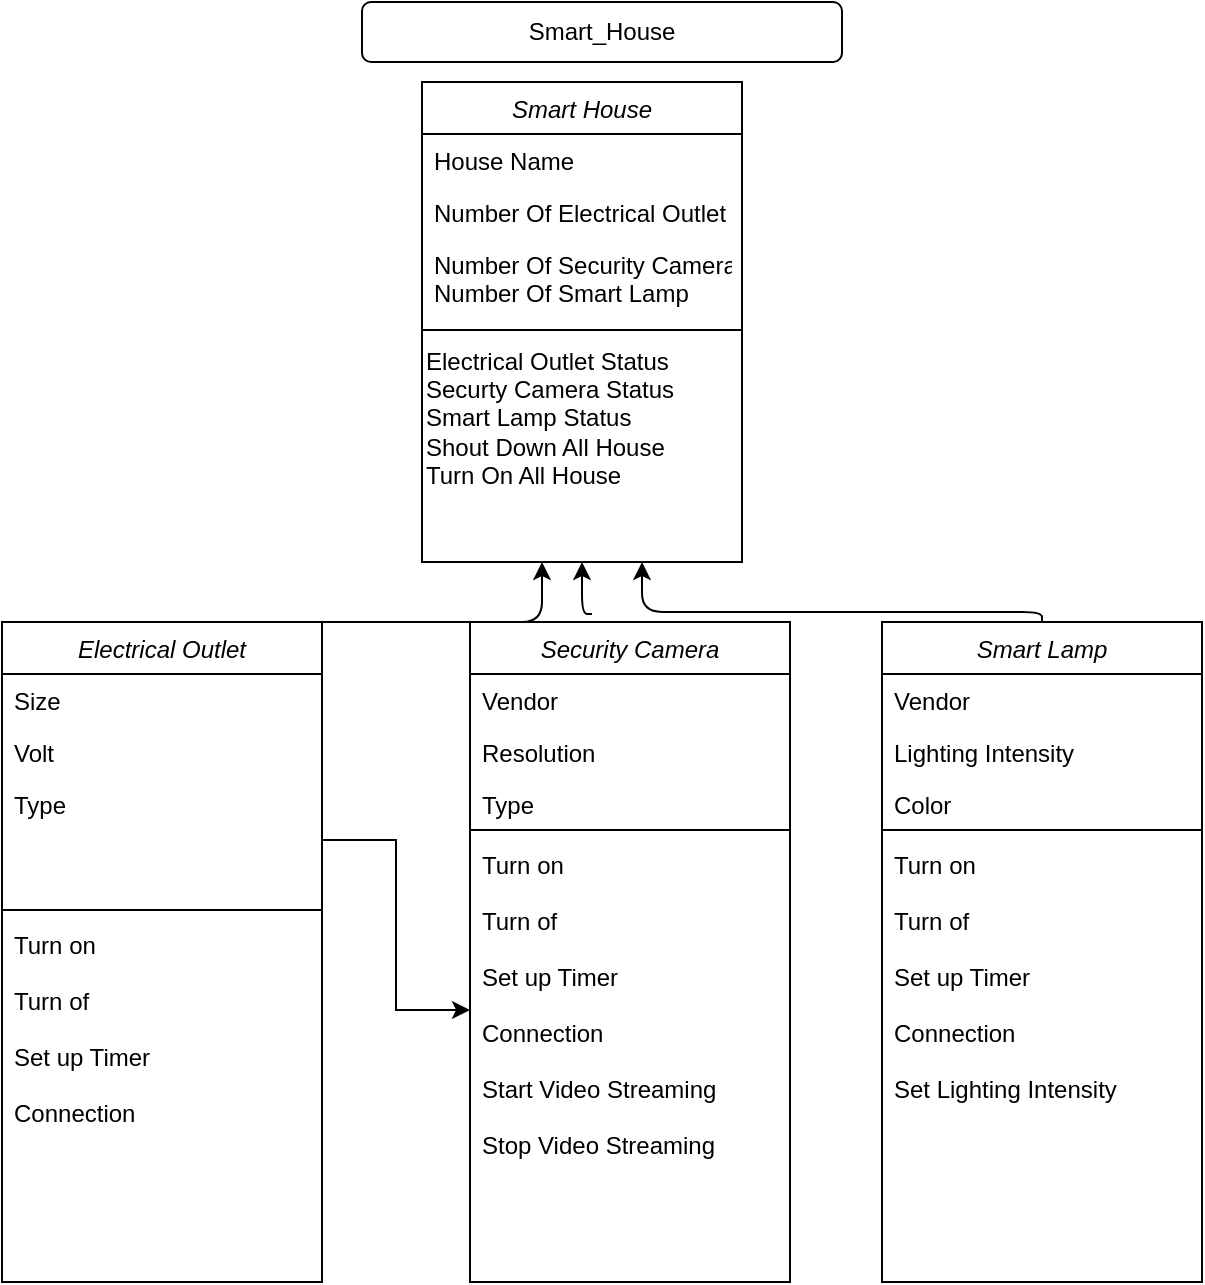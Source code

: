 <mxfile version="13.2.6" type="github"><diagram id="C5RBs43oDa-KdzZeNtuy" name="Page-1"><mxGraphModel dx="1102" dy="865" grid="1" gridSize="10" guides="1" tooltips="1" connect="1" arrows="1" fold="1" page="1" pageScale="1" pageWidth="827" pageHeight="1169" math="0" shadow="0"><root><mxCell id="WIyWlLk6GJQsqaUBKTNV-0"/><mxCell id="WIyWlLk6GJQsqaUBKTNV-1" parent="WIyWlLk6GJQsqaUBKTNV-0"/><mxCell id="1u7YOL7ZIlXmBa8SRxM7-0" value="Smart_House" style="rounded=1;whiteSpace=wrap;html=1;" vertex="1" parent="WIyWlLk6GJQsqaUBKTNV-1"><mxGeometry x="300" y="40" width="240" height="30" as="geometry"/></mxCell><mxCell id="zkfFHV4jXpPFQw0GAbJ--0" value="Electrical Outlet" style="swimlane;fontStyle=2;align=center;verticalAlign=top;childLayout=stackLayout;horizontal=1;startSize=26;horizontalStack=0;resizeParent=1;resizeLast=0;collapsible=1;marginBottom=0;rounded=0;shadow=0;strokeWidth=1;" parent="WIyWlLk6GJQsqaUBKTNV-1" vertex="1"><mxGeometry x="120" y="350" width="160" height="330" as="geometry"><mxRectangle x="230" y="140" width="160" height="26" as="alternateBounds"/></mxGeometry></mxCell><mxCell id="zkfFHV4jXpPFQw0GAbJ--1" value="Size" style="text;align=left;verticalAlign=top;spacingLeft=4;spacingRight=4;overflow=hidden;rotatable=0;points=[[0,0.5],[1,0.5]];portConstraint=eastwest;" parent="zkfFHV4jXpPFQw0GAbJ--0" vertex="1"><mxGeometry y="26" width="160" height="26" as="geometry"/></mxCell><mxCell id="zkfFHV4jXpPFQw0GAbJ--2" value="Volt" style="text;align=left;verticalAlign=top;spacingLeft=4;spacingRight=4;overflow=hidden;rotatable=0;points=[[0,0.5],[1,0.5]];portConstraint=eastwest;rounded=0;shadow=0;html=0;" parent="zkfFHV4jXpPFQw0GAbJ--0" vertex="1"><mxGeometry y="52" width="160" height="26" as="geometry"/></mxCell><mxCell id="zkfFHV4jXpPFQw0GAbJ--3" value="Type" style="text;align=left;verticalAlign=top;spacingLeft=4;spacingRight=4;overflow=hidden;rotatable=0;points=[[0,0.5],[1,0.5]];portConstraint=eastwest;rounded=0;shadow=0;html=0;" parent="zkfFHV4jXpPFQw0GAbJ--0" vertex="1"><mxGeometry y="78" width="160" height="62" as="geometry"/></mxCell><mxCell id="zkfFHV4jXpPFQw0GAbJ--4" value="" style="line;html=1;strokeWidth=1;align=left;verticalAlign=middle;spacingTop=-1;spacingLeft=3;spacingRight=3;rotatable=0;labelPosition=right;points=[];portConstraint=eastwest;" parent="zkfFHV4jXpPFQw0GAbJ--0" vertex="1"><mxGeometry y="140" width="160" height="8" as="geometry"/></mxCell><mxCell id="zkfFHV4jXpPFQw0GAbJ--5" value="Turn on&#10;&#10;Turn of&#10;&#10;Set up Timer&#10;&#10;Connection&#10;&#10;&#10;" style="text;align=left;verticalAlign=top;spacingLeft=4;spacingRight=4;overflow=hidden;rotatable=0;points=[[0,0.5],[1,0.5]];portConstraint=eastwest;" parent="zkfFHV4jXpPFQw0GAbJ--0" vertex="1"><mxGeometry y="148" width="160" height="122" as="geometry"/></mxCell><mxCell id="1u7YOL7ZIlXmBa8SRxM7-7" value="Security Camera" style="swimlane;fontStyle=2;align=center;verticalAlign=top;childLayout=stackLayout;horizontal=1;startSize=26;horizontalStack=0;resizeParent=1;resizeLast=0;collapsible=1;marginBottom=0;rounded=0;shadow=0;strokeWidth=1;" vertex="1" parent="WIyWlLk6GJQsqaUBKTNV-1"><mxGeometry x="354" y="350" width="160" height="330" as="geometry"><mxRectangle x="230" y="140" width="160" height="26" as="alternateBounds"/></mxGeometry></mxCell><mxCell id="1u7YOL7ZIlXmBa8SRxM7-8" value="Vendor" style="text;align=left;verticalAlign=top;spacingLeft=4;spacingRight=4;overflow=hidden;rotatable=0;points=[[0,0.5],[1,0.5]];portConstraint=eastwest;" vertex="1" parent="1u7YOL7ZIlXmBa8SRxM7-7"><mxGeometry y="26" width="160" height="26" as="geometry"/></mxCell><mxCell id="1u7YOL7ZIlXmBa8SRxM7-9" value="Resolution" style="text;align=left;verticalAlign=top;spacingLeft=4;spacingRight=4;overflow=hidden;rotatable=0;points=[[0,0.5],[1,0.5]];portConstraint=eastwest;rounded=0;shadow=0;html=0;" vertex="1" parent="1u7YOL7ZIlXmBa8SRxM7-7"><mxGeometry y="52" width="160" height="26" as="geometry"/></mxCell><mxCell id="1u7YOL7ZIlXmBa8SRxM7-10" value="Type" style="text;align=left;verticalAlign=top;spacingLeft=4;spacingRight=4;overflow=hidden;rotatable=0;points=[[0,0.5],[1,0.5]];portConstraint=eastwest;rounded=0;shadow=0;html=0;" vertex="1" parent="1u7YOL7ZIlXmBa8SRxM7-7"><mxGeometry y="78" width="160" height="22" as="geometry"/></mxCell><mxCell id="1u7YOL7ZIlXmBa8SRxM7-11" value="" style="line;html=1;strokeWidth=1;align=left;verticalAlign=middle;spacingTop=-1;spacingLeft=3;spacingRight=3;rotatable=0;labelPosition=right;points=[];portConstraint=eastwest;" vertex="1" parent="1u7YOL7ZIlXmBa8SRxM7-7"><mxGeometry y="100" width="160" height="8" as="geometry"/></mxCell><mxCell id="1u7YOL7ZIlXmBa8SRxM7-12" value="Turn on&#10;&#10;Turn of&#10;&#10;Set up Timer&#10;&#10;Connection&#10;&#10;Start Video Streaming&#10;&#10;Stop Video Streaming&#10;&#10;&#10;" style="text;align=left;verticalAlign=top;spacingLeft=4;spacingRight=4;overflow=hidden;rotatable=0;points=[[0,0.5],[1,0.5]];portConstraint=eastwest;" vertex="1" parent="1u7YOL7ZIlXmBa8SRxM7-7"><mxGeometry y="108" width="160" height="172" as="geometry"/></mxCell><mxCell id="1u7YOL7ZIlXmBa8SRxM7-1" value="Smart Lamp" style="swimlane;fontStyle=2;align=center;verticalAlign=top;childLayout=stackLayout;horizontal=1;startSize=26;horizontalStack=0;resizeParent=1;resizeLast=0;collapsible=1;marginBottom=0;rounded=0;shadow=0;strokeWidth=1;" vertex="1" parent="WIyWlLk6GJQsqaUBKTNV-1"><mxGeometry x="560" y="350" width="160" height="330" as="geometry"><mxRectangle x="230" y="140" width="160" height="26" as="alternateBounds"/></mxGeometry></mxCell><mxCell id="1u7YOL7ZIlXmBa8SRxM7-2" value="Vendor" style="text;align=left;verticalAlign=top;spacingLeft=4;spacingRight=4;overflow=hidden;rotatable=0;points=[[0,0.5],[1,0.5]];portConstraint=eastwest;" vertex="1" parent="1u7YOL7ZIlXmBa8SRxM7-1"><mxGeometry y="26" width="160" height="26" as="geometry"/></mxCell><mxCell id="1u7YOL7ZIlXmBa8SRxM7-3" value="Lighting Intensity" style="text;align=left;verticalAlign=top;spacingLeft=4;spacingRight=4;overflow=hidden;rotatable=0;points=[[0,0.5],[1,0.5]];portConstraint=eastwest;rounded=0;shadow=0;html=0;" vertex="1" parent="1u7YOL7ZIlXmBa8SRxM7-1"><mxGeometry y="52" width="160" height="26" as="geometry"/></mxCell><mxCell id="1u7YOL7ZIlXmBa8SRxM7-4" value="Color" style="text;align=left;verticalAlign=top;spacingLeft=4;spacingRight=4;overflow=hidden;rotatable=0;points=[[0,0.5],[1,0.5]];portConstraint=eastwest;rounded=0;shadow=0;html=0;" vertex="1" parent="1u7YOL7ZIlXmBa8SRxM7-1"><mxGeometry y="78" width="160" height="22" as="geometry"/></mxCell><mxCell id="1u7YOL7ZIlXmBa8SRxM7-5" value="" style="line;html=1;strokeWidth=1;align=left;verticalAlign=middle;spacingTop=-1;spacingLeft=3;spacingRight=3;rotatable=0;labelPosition=right;points=[];portConstraint=eastwest;" vertex="1" parent="1u7YOL7ZIlXmBa8SRxM7-1"><mxGeometry y="100" width="160" height="8" as="geometry"/></mxCell><mxCell id="1u7YOL7ZIlXmBa8SRxM7-6" value="Turn on&#10;&#10;Turn of&#10;&#10;Set up Timer&#10;&#10;Connection&#10;&#10;Set Lighting Intensity&#10;&#10;&#10;&#10;" style="text;align=left;verticalAlign=top;spacingLeft=4;spacingRight=4;overflow=hidden;rotatable=0;points=[[0,0.5],[1,0.5]];portConstraint=eastwest;" vertex="1" parent="1u7YOL7ZIlXmBa8SRxM7-1"><mxGeometry y="108" width="160" height="172" as="geometry"/></mxCell><mxCell id="1u7YOL7ZIlXmBa8SRxM7-14" value="Smart House" style="swimlane;fontStyle=2;align=center;verticalAlign=top;childLayout=stackLayout;horizontal=1;startSize=26;horizontalStack=0;resizeParent=1;resizeLast=0;collapsible=1;marginBottom=0;rounded=0;shadow=0;strokeWidth=1;" vertex="1" parent="WIyWlLk6GJQsqaUBKTNV-1"><mxGeometry x="330" y="80" width="160" height="240" as="geometry"><mxRectangle x="230" y="140" width="160" height="26" as="alternateBounds"/></mxGeometry></mxCell><mxCell id="1u7YOL7ZIlXmBa8SRxM7-15" value="House Name" style="text;align=left;verticalAlign=top;spacingLeft=4;spacingRight=4;overflow=hidden;rotatable=0;points=[[0,0.5],[1,0.5]];portConstraint=eastwest;" vertex="1" parent="1u7YOL7ZIlXmBa8SRxM7-14"><mxGeometry y="26" width="160" height="26" as="geometry"/></mxCell><mxCell id="1u7YOL7ZIlXmBa8SRxM7-16" value="Number Of Electrical Outlet" style="text;align=left;verticalAlign=top;spacingLeft=4;spacingRight=4;overflow=hidden;rotatable=0;points=[[0,0.5],[1,0.5]];portConstraint=eastwest;rounded=0;shadow=0;html=0;" vertex="1" parent="1u7YOL7ZIlXmBa8SRxM7-14"><mxGeometry y="52" width="160" height="26" as="geometry"/></mxCell><mxCell id="1u7YOL7ZIlXmBa8SRxM7-17" value="Number Of Security Camera&#10;Number Of Smart Lamp" style="text;align=left;verticalAlign=top;spacingLeft=4;spacingRight=4;overflow=hidden;rotatable=0;points=[[0,0.5],[1,0.5]];portConstraint=eastwest;rounded=0;shadow=0;html=0;" vertex="1" parent="1u7YOL7ZIlXmBa8SRxM7-14"><mxGeometry y="78" width="160" height="42" as="geometry"/></mxCell><mxCell id="1u7YOL7ZIlXmBa8SRxM7-18" value="" style="line;html=1;strokeWidth=1;align=left;verticalAlign=middle;spacingTop=-1;spacingLeft=3;spacingRight=3;rotatable=0;labelPosition=right;points=[];portConstraint=eastwest;" vertex="1" parent="1u7YOL7ZIlXmBa8SRxM7-14"><mxGeometry y="120" width="160" height="8" as="geometry"/></mxCell><mxCell id="1u7YOL7ZIlXmBa8SRxM7-21" value="Electrical Outlet Status&lt;br&gt;Securty Camera Status&lt;br&gt;Smart Lamp Status&lt;br&gt;Shout Down All House&lt;br&gt;Turn On All House" style="text;html=1;align=left;verticalAlign=middle;resizable=0;points=[];autosize=1;" vertex="1" parent="1u7YOL7ZIlXmBa8SRxM7-14"><mxGeometry y="128" width="160" height="80" as="geometry"/></mxCell><mxCell id="1u7YOL7ZIlXmBa8SRxM7-23" value="" style="edgeStyle=elbowEdgeStyle;elbow=horizontal;endArrow=classic;html=1;exitX=0.5;exitY=0;exitDx=0;exitDy=0;" edge="1" parent="WIyWlLk6GJQsqaUBKTNV-1" source="zkfFHV4jXpPFQw0GAbJ--0"><mxGeometry width="50" height="50" relative="1" as="geometry"><mxPoint x="200" y="340" as="sourcePoint"/><mxPoint x="390" y="320" as="targetPoint"/><Array as="points"><mxPoint x="390" y="340"/></Array></mxGeometry></mxCell><mxCell id="1u7YOL7ZIlXmBa8SRxM7-24" value="" style="edgeStyle=orthogonalEdgeStyle;rounded=0;orthogonalLoop=1;jettySize=auto;html=1;" edge="1" parent="WIyWlLk6GJQsqaUBKTNV-1" source="zkfFHV4jXpPFQw0GAbJ--3" target="1u7YOL7ZIlXmBa8SRxM7-12"><mxGeometry relative="1" as="geometry"/></mxCell><mxCell id="1u7YOL7ZIlXmBa8SRxM7-25" value="" style="edgeStyle=segmentEdgeStyle;endArrow=classic;html=1;exitX=0.381;exitY=-0.012;exitDx=0;exitDy=0;exitPerimeter=0;entryX=0.5;entryY=1;entryDx=0;entryDy=0;" edge="1" parent="WIyWlLk6GJQsqaUBKTNV-1" source="1u7YOL7ZIlXmBa8SRxM7-7" target="1u7YOL7ZIlXmBa8SRxM7-14"><mxGeometry width="50" height="50" relative="1" as="geometry"><mxPoint x="390" y="310" as="sourcePoint"/><mxPoint x="440" y="260" as="targetPoint"/></mxGeometry></mxCell><mxCell id="1u7YOL7ZIlXmBa8SRxM7-26" value="" style="edgeStyle=elbowEdgeStyle;elbow=vertical;endArrow=classic;html=1;exitX=0.5;exitY=0;exitDx=0;exitDy=0;" edge="1" parent="WIyWlLk6GJQsqaUBKTNV-1" source="1u7YOL7ZIlXmBa8SRxM7-1"><mxGeometry width="50" height="50" relative="1" as="geometry"><mxPoint x="390" y="310" as="sourcePoint"/><mxPoint x="440" y="320" as="targetPoint"/><Array as="points"><mxPoint x="460" y="345"/></Array></mxGeometry></mxCell></root></mxGraphModel></diagram></mxfile>